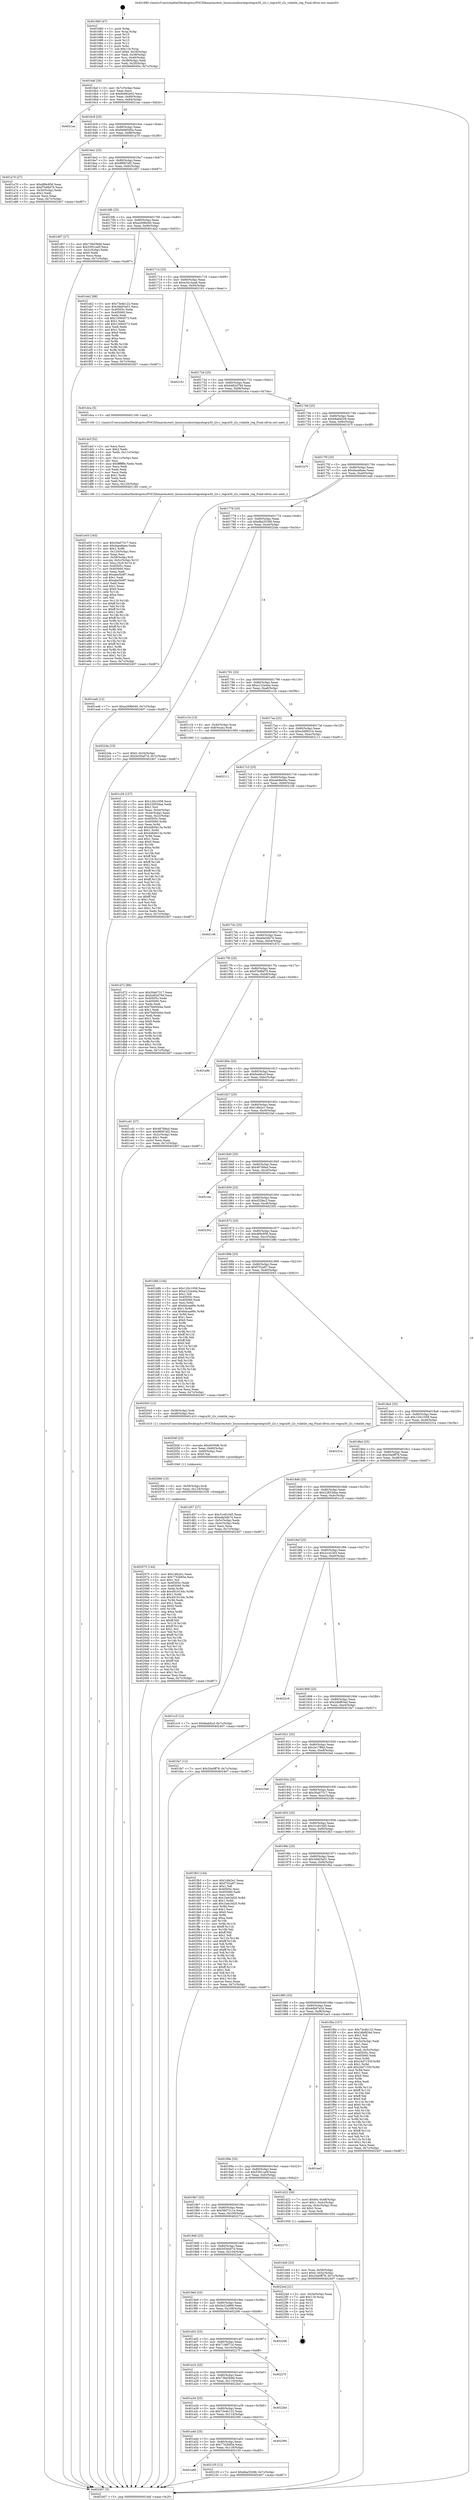 digraph "0x401680" {
  label = "0x401680 (/mnt/c/Users/mathe/Desktop/tcc/POCII/binaries/extr_linuxsoundsoctegrategra30_i2s.c_tegra30_i2s_volatile_reg_Final-ollvm.out::main(0))"
  labelloc = "t"
  node[shape=record]

  Entry [label="",width=0.3,height=0.3,shape=circle,fillcolor=black,style=filled]
  "0x4016af" [label="{
     0x4016af [26]\l
     | [instrs]\l
     &nbsp;&nbsp;0x4016af \<+3\>: mov -0x7c(%rbp),%eax\l
     &nbsp;&nbsp;0x4016b2 \<+2\>: mov %eax,%ecx\l
     &nbsp;&nbsp;0x4016b4 \<+6\>: sub $0x8e982e02,%ecx\l
     &nbsp;&nbsp;0x4016ba \<+3\>: mov %eax,-0x80(%rbp)\l
     &nbsp;&nbsp;0x4016bd \<+6\>: mov %ecx,-0x84(%rbp)\l
     &nbsp;&nbsp;0x4016c3 \<+6\>: je 00000000004021ae \<main+0xb2e\>\l
  }"]
  "0x4021ae" [label="{
     0x4021ae\l
  }", style=dashed]
  "0x4016c9" [label="{
     0x4016c9 [25]\l
     | [instrs]\l
     &nbsp;&nbsp;0x4016c9 \<+5\>: jmp 00000000004016ce \<main+0x4e\>\l
     &nbsp;&nbsp;0x4016ce \<+3\>: mov -0x80(%rbp),%eax\l
     &nbsp;&nbsp;0x4016d1 \<+5\>: sub $0x9eb60d5e,%eax\l
     &nbsp;&nbsp;0x4016d6 \<+6\>: mov %eax,-0x88(%rbp)\l
     &nbsp;&nbsp;0x4016dc \<+6\>: je 0000000000401a70 \<main+0x3f0\>\l
  }"]
  Exit [label="",width=0.3,height=0.3,shape=circle,fillcolor=black,style=filled,peripheries=2]
  "0x401a70" [label="{
     0x401a70 [27]\l
     | [instrs]\l
     &nbsp;&nbsp;0x401a70 \<+5\>: mov $0xd89c856,%eax\l
     &nbsp;&nbsp;0x401a75 \<+5\>: mov $0xf7b98d70,%ecx\l
     &nbsp;&nbsp;0x401a7a \<+3\>: mov -0x30(%rbp),%edx\l
     &nbsp;&nbsp;0x401a7d \<+3\>: cmp $0x2,%edx\l
     &nbsp;&nbsp;0x401a80 \<+3\>: cmovne %ecx,%eax\l
     &nbsp;&nbsp;0x401a83 \<+3\>: mov %eax,-0x7c(%rbp)\l
     &nbsp;&nbsp;0x401a86 \<+5\>: jmp 0000000000402407 \<main+0xd87\>\l
  }"]
  "0x4016e2" [label="{
     0x4016e2 [25]\l
     | [instrs]\l
     &nbsp;&nbsp;0x4016e2 \<+5\>: jmp 00000000004016e7 \<main+0x67\>\l
     &nbsp;&nbsp;0x4016e7 \<+3\>: mov -0x80(%rbp),%eax\l
     &nbsp;&nbsp;0x4016ea \<+5\>: sub $0x9f087ef2,%eax\l
     &nbsp;&nbsp;0x4016ef \<+6\>: mov %eax,-0x8c(%rbp)\l
     &nbsp;&nbsp;0x4016f5 \<+6\>: je 0000000000401d07 \<main+0x687\>\l
  }"]
  "0x402407" [label="{
     0x402407 [5]\l
     | [instrs]\l
     &nbsp;&nbsp;0x402407 \<+5\>: jmp 00000000004016af \<main+0x2f\>\l
  }"]
  "0x401680" [label="{
     0x401680 [47]\l
     | [instrs]\l
     &nbsp;&nbsp;0x401680 \<+1\>: push %rbp\l
     &nbsp;&nbsp;0x401681 \<+3\>: mov %rsp,%rbp\l
     &nbsp;&nbsp;0x401684 \<+2\>: push %r15\l
     &nbsp;&nbsp;0x401686 \<+2\>: push %r14\l
     &nbsp;&nbsp;0x401688 \<+2\>: push %r13\l
     &nbsp;&nbsp;0x40168a \<+2\>: push %r12\l
     &nbsp;&nbsp;0x40168c \<+1\>: push %rbx\l
     &nbsp;&nbsp;0x40168d \<+7\>: sub $0x118,%rsp\l
     &nbsp;&nbsp;0x401694 \<+7\>: movl $0x0,-0x34(%rbp)\l
     &nbsp;&nbsp;0x40169b \<+3\>: mov %edi,-0x38(%rbp)\l
     &nbsp;&nbsp;0x40169e \<+4\>: mov %rsi,-0x40(%rbp)\l
     &nbsp;&nbsp;0x4016a2 \<+3\>: mov -0x38(%rbp),%edi\l
     &nbsp;&nbsp;0x4016a5 \<+3\>: mov %edi,-0x30(%rbp)\l
     &nbsp;&nbsp;0x4016a8 \<+7\>: movl $0x9eb60d5e,-0x7c(%rbp)\l
  }"]
  "0x401a66" [label="{
     0x401a66\l
  }", style=dashed]
  "0x401d07" [label="{
     0x401d07 [27]\l
     | [instrs]\l
     &nbsp;&nbsp;0x401d07 \<+5\>: mov $0x736d3b9d,%eax\l
     &nbsp;&nbsp;0x401d0c \<+5\>: mov $0x5391ca0f,%ecx\l
     &nbsp;&nbsp;0x401d11 \<+3\>: mov -0x2c(%rbp),%edx\l
     &nbsp;&nbsp;0x401d14 \<+3\>: cmp $0x0,%edx\l
     &nbsp;&nbsp;0x401d17 \<+3\>: cmove %ecx,%eax\l
     &nbsp;&nbsp;0x401d1a \<+3\>: mov %eax,-0x7c(%rbp)\l
     &nbsp;&nbsp;0x401d1d \<+5\>: jmp 0000000000402407 \<main+0xd87\>\l
  }"]
  "0x4016fb" [label="{
     0x4016fb [25]\l
     | [instrs]\l
     &nbsp;&nbsp;0x4016fb \<+5\>: jmp 0000000000401700 \<main+0x80\>\l
     &nbsp;&nbsp;0x401700 \<+3\>: mov -0x80(%rbp),%eax\l
     &nbsp;&nbsp;0x401703 \<+5\>: sub $0xa269b040,%eax\l
     &nbsp;&nbsp;0x401708 \<+6\>: mov %eax,-0x90(%rbp)\l
     &nbsp;&nbsp;0x40170e \<+6\>: je 0000000000401eb2 \<main+0x832\>\l
  }"]
  "0x402105" [label="{
     0x402105 [12]\l
     | [instrs]\l
     &nbsp;&nbsp;0x402105 \<+7\>: movl $0xdba35288,-0x7c(%rbp)\l
     &nbsp;&nbsp;0x40210c \<+5\>: jmp 0000000000402407 \<main+0xd87\>\l
  }"]
  "0x401eb2" [label="{
     0x401eb2 [88]\l
     | [instrs]\l
     &nbsp;&nbsp;0x401eb2 \<+5\>: mov $0x73e4b122,%eax\l
     &nbsp;&nbsp;0x401eb7 \<+5\>: mov $0x3dd03a51,%ecx\l
     &nbsp;&nbsp;0x401ebc \<+7\>: mov 0x40505c,%edx\l
     &nbsp;&nbsp;0x401ec3 \<+7\>: mov 0x405060,%esi\l
     &nbsp;&nbsp;0x401eca \<+2\>: mov %edx,%edi\l
     &nbsp;&nbsp;0x401ecc \<+6\>: sub $0x13084573,%edi\l
     &nbsp;&nbsp;0x401ed2 \<+3\>: sub $0x1,%edi\l
     &nbsp;&nbsp;0x401ed5 \<+6\>: add $0x13084573,%edi\l
     &nbsp;&nbsp;0x401edb \<+3\>: imul %edi,%edx\l
     &nbsp;&nbsp;0x401ede \<+3\>: and $0x1,%edx\l
     &nbsp;&nbsp;0x401ee1 \<+3\>: cmp $0x0,%edx\l
     &nbsp;&nbsp;0x401ee4 \<+4\>: sete %r8b\l
     &nbsp;&nbsp;0x401ee8 \<+3\>: cmp $0xa,%esi\l
     &nbsp;&nbsp;0x401eeb \<+4\>: setl %r9b\l
     &nbsp;&nbsp;0x401eef \<+3\>: mov %r8b,%r10b\l
     &nbsp;&nbsp;0x401ef2 \<+3\>: and %r9b,%r10b\l
     &nbsp;&nbsp;0x401ef5 \<+3\>: xor %r9b,%r8b\l
     &nbsp;&nbsp;0x401ef8 \<+3\>: or %r8b,%r10b\l
     &nbsp;&nbsp;0x401efb \<+4\>: test $0x1,%r10b\l
     &nbsp;&nbsp;0x401eff \<+3\>: cmovne %ecx,%eax\l
     &nbsp;&nbsp;0x401f02 \<+3\>: mov %eax,-0x7c(%rbp)\l
     &nbsp;&nbsp;0x401f05 \<+5\>: jmp 0000000000402407 \<main+0xd87\>\l
  }"]
  "0x401714" [label="{
     0x401714 [25]\l
     | [instrs]\l
     &nbsp;&nbsp;0x401714 \<+5\>: jmp 0000000000401719 \<main+0x99\>\l
     &nbsp;&nbsp;0x401719 \<+3\>: mov -0x80(%rbp),%eax\l
     &nbsp;&nbsp;0x40171c \<+5\>: sub $0xa3414aa8,%eax\l
     &nbsp;&nbsp;0x401721 \<+6\>: mov %eax,-0x94(%rbp)\l
     &nbsp;&nbsp;0x401727 \<+6\>: je 0000000000402161 \<main+0xae1\>\l
  }"]
  "0x401a4d" [label="{
     0x401a4d [25]\l
     | [instrs]\l
     &nbsp;&nbsp;0x401a4d \<+5\>: jmp 0000000000401a52 \<main+0x3d2\>\l
     &nbsp;&nbsp;0x401a52 \<+3\>: mov -0x80(%rbp),%eax\l
     &nbsp;&nbsp;0x401a55 \<+5\>: sub $0x7743b85e,%eax\l
     &nbsp;&nbsp;0x401a5a \<+6\>: mov %eax,-0x118(%rbp)\l
     &nbsp;&nbsp;0x401a60 \<+6\>: je 0000000000402105 \<main+0xa85\>\l
  }"]
  "0x402161" [label="{
     0x402161\l
  }", style=dashed]
  "0x40172d" [label="{
     0x40172d [25]\l
     | [instrs]\l
     &nbsp;&nbsp;0x40172d \<+5\>: jmp 0000000000401732 \<main+0xb2\>\l
     &nbsp;&nbsp;0x401732 \<+3\>: mov -0x80(%rbp),%eax\l
     &nbsp;&nbsp;0x401735 \<+5\>: sub $0xb482d79d,%eax\l
     &nbsp;&nbsp;0x40173a \<+6\>: mov %eax,-0x98(%rbp)\l
     &nbsp;&nbsp;0x401740 \<+6\>: je 0000000000401dca \<main+0x74a\>\l
  }"]
  "0x402390" [label="{
     0x402390\l
  }", style=dashed]
  "0x401dca" [label="{
     0x401dca [5]\l
     | [instrs]\l
     &nbsp;&nbsp;0x401dca \<+5\>: call 0000000000401160 \<next_i\>\l
     | [calls]\l
     &nbsp;&nbsp;0x401160 \{1\} (/mnt/c/Users/mathe/Desktop/tcc/POCII/binaries/extr_linuxsoundsoctegrategra30_i2s.c_tegra30_i2s_volatile_reg_Final-ollvm.out::next_i)\l
  }"]
  "0x401746" [label="{
     0x401746 [25]\l
     | [instrs]\l
     &nbsp;&nbsp;0x401746 \<+5\>: jmp 000000000040174b \<main+0xcb\>\l
     &nbsp;&nbsp;0x40174b \<+3\>: mov -0x80(%rbp),%eax\l
     &nbsp;&nbsp;0x40174e \<+5\>: sub $0xb8a0a528,%eax\l
     &nbsp;&nbsp;0x401753 \<+6\>: mov %eax,-0x9c(%rbp)\l
     &nbsp;&nbsp;0x401759 \<+6\>: je 0000000000401b7f \<main+0x4ff\>\l
  }"]
  "0x401a34" [label="{
     0x401a34 [25]\l
     | [instrs]\l
     &nbsp;&nbsp;0x401a34 \<+5\>: jmp 0000000000401a39 \<main+0x3b9\>\l
     &nbsp;&nbsp;0x401a39 \<+3\>: mov -0x80(%rbp),%eax\l
     &nbsp;&nbsp;0x401a3c \<+5\>: sub $0x73e4b122,%eax\l
     &nbsp;&nbsp;0x401a41 \<+6\>: mov %eax,-0x114(%rbp)\l
     &nbsp;&nbsp;0x401a47 \<+6\>: je 0000000000402390 \<main+0xd10\>\l
  }"]
  "0x401b7f" [label="{
     0x401b7f\l
  }", style=dashed]
  "0x40175f" [label="{
     0x40175f [25]\l
     | [instrs]\l
     &nbsp;&nbsp;0x40175f \<+5\>: jmp 0000000000401764 \<main+0xe4\>\l
     &nbsp;&nbsp;0x401764 \<+3\>: mov -0x80(%rbp),%eax\l
     &nbsp;&nbsp;0x401767 \<+5\>: sub $0xdaea8aee,%eax\l
     &nbsp;&nbsp;0x40176c \<+6\>: mov %eax,-0xa0(%rbp)\l
     &nbsp;&nbsp;0x401772 \<+6\>: je 0000000000401ea6 \<main+0x826\>\l
  }"]
  "0x4022bd" [label="{
     0x4022bd\l
  }", style=dashed]
  "0x401ea6" [label="{
     0x401ea6 [12]\l
     | [instrs]\l
     &nbsp;&nbsp;0x401ea6 \<+7\>: movl $0xa269b040,-0x7c(%rbp)\l
     &nbsp;&nbsp;0x401ead \<+5\>: jmp 0000000000402407 \<main+0xd87\>\l
  }"]
  "0x401778" [label="{
     0x401778 [25]\l
     | [instrs]\l
     &nbsp;&nbsp;0x401778 \<+5\>: jmp 000000000040177d \<main+0xfd\>\l
     &nbsp;&nbsp;0x40177d \<+3\>: mov -0x80(%rbp),%eax\l
     &nbsp;&nbsp;0x401780 \<+5\>: sub $0xdba35288,%eax\l
     &nbsp;&nbsp;0x401785 \<+6\>: mov %eax,-0xa4(%rbp)\l
     &nbsp;&nbsp;0x40178b \<+6\>: je 00000000004022da \<main+0xc5a\>\l
  }"]
  "0x401a1b" [label="{
     0x401a1b [25]\l
     | [instrs]\l
     &nbsp;&nbsp;0x401a1b \<+5\>: jmp 0000000000401a20 \<main+0x3a0\>\l
     &nbsp;&nbsp;0x401a20 \<+3\>: mov -0x80(%rbp),%eax\l
     &nbsp;&nbsp;0x401a23 \<+5\>: sub $0x736d3b9d,%eax\l
     &nbsp;&nbsp;0x401a28 \<+6\>: mov %eax,-0x110(%rbp)\l
     &nbsp;&nbsp;0x401a2e \<+6\>: je 00000000004022bd \<main+0xc3d\>\l
  }"]
  "0x4022da" [label="{
     0x4022da [19]\l
     | [instrs]\l
     &nbsp;&nbsp;0x4022da \<+7\>: movl $0x0,-0x34(%rbp)\l
     &nbsp;&nbsp;0x4022e1 \<+7\>: movl $0x5d30a07d,-0x7c(%rbp)\l
     &nbsp;&nbsp;0x4022e8 \<+5\>: jmp 0000000000402407 \<main+0xd87\>\l
  }"]
  "0x401791" [label="{
     0x401791 [25]\l
     | [instrs]\l
     &nbsp;&nbsp;0x401791 \<+5\>: jmp 0000000000401796 \<main+0x116\>\l
     &nbsp;&nbsp;0x401796 \<+3\>: mov -0x80(%rbp),%eax\l
     &nbsp;&nbsp;0x401799 \<+5\>: sub $0xe122e44a,%eax\l
     &nbsp;&nbsp;0x40179e \<+6\>: mov %eax,-0xa8(%rbp)\l
     &nbsp;&nbsp;0x4017a4 \<+6\>: je 0000000000401c1b \<main+0x59b\>\l
  }"]
  "0x40227f" [label="{
     0x40227f\l
  }", style=dashed]
  "0x401c1b" [label="{
     0x401c1b [13]\l
     | [instrs]\l
     &nbsp;&nbsp;0x401c1b \<+4\>: mov -0x40(%rbp),%rax\l
     &nbsp;&nbsp;0x401c1f \<+4\>: mov 0x8(%rax),%rdi\l
     &nbsp;&nbsp;0x401c23 \<+5\>: call 0000000000401060 \<atoi@plt\>\l
     | [calls]\l
     &nbsp;&nbsp;0x401060 \{1\} (unknown)\l
  }"]
  "0x4017aa" [label="{
     0x4017aa [25]\l
     | [instrs]\l
     &nbsp;&nbsp;0x4017aa \<+5\>: jmp 00000000004017af \<main+0x12f\>\l
     &nbsp;&nbsp;0x4017af \<+3\>: mov -0x80(%rbp),%eax\l
     &nbsp;&nbsp;0x4017b2 \<+5\>: sub $0xe3d9621b,%eax\l
     &nbsp;&nbsp;0x4017b7 \<+6\>: mov %eax,-0xac(%rbp)\l
     &nbsp;&nbsp;0x4017bd \<+6\>: je 0000000000402111 \<main+0xa91\>\l
  }"]
  "0x401a02" [label="{
     0x401a02 [25]\l
     | [instrs]\l
     &nbsp;&nbsp;0x401a02 \<+5\>: jmp 0000000000401a07 \<main+0x387\>\l
     &nbsp;&nbsp;0x401a07 \<+3\>: mov -0x80(%rbp),%eax\l
     &nbsp;&nbsp;0x401a0a \<+5\>: sub $0x7146f71d,%eax\l
     &nbsp;&nbsp;0x401a0f \<+6\>: mov %eax,-0x10c(%rbp)\l
     &nbsp;&nbsp;0x401a15 \<+6\>: je 000000000040227f \<main+0xbff\>\l
  }"]
  "0x402111" [label="{
     0x402111\l
  }", style=dashed]
  "0x4017c3" [label="{
     0x4017c3 [25]\l
     | [instrs]\l
     &nbsp;&nbsp;0x4017c3 \<+5\>: jmp 00000000004017c8 \<main+0x148\>\l
     &nbsp;&nbsp;0x4017c8 \<+3\>: mov -0x80(%rbp),%eax\l
     &nbsp;&nbsp;0x4017cb \<+5\>: sub $0xeab8a94e,%eax\l
     &nbsp;&nbsp;0x4017d0 \<+6\>: mov %eax,-0xb0(%rbp)\l
     &nbsp;&nbsp;0x4017d6 \<+6\>: je 0000000000402146 \<main+0xac6\>\l
  }"]
  "0x402206" [label="{
     0x402206\l
  }", style=dashed]
  "0x402146" [label="{
     0x402146\l
  }", style=dashed]
  "0x4017dc" [label="{
     0x4017dc [25]\l
     | [instrs]\l
     &nbsp;&nbsp;0x4017dc \<+5\>: jmp 00000000004017e1 \<main+0x161\>\l
     &nbsp;&nbsp;0x4017e1 \<+3\>: mov -0x80(%rbp),%eax\l
     &nbsp;&nbsp;0x4017e4 \<+5\>: sub $0xeda5db74,%eax\l
     &nbsp;&nbsp;0x4017e9 \<+6\>: mov %eax,-0xb4(%rbp)\l
     &nbsp;&nbsp;0x4017ef \<+6\>: je 0000000000401d72 \<main+0x6f2\>\l
  }"]
  "0x4019e9" [label="{
     0x4019e9 [25]\l
     | [instrs]\l
     &nbsp;&nbsp;0x4019e9 \<+5\>: jmp 00000000004019ee \<main+0x36e\>\l
     &nbsp;&nbsp;0x4019ee \<+3\>: mov -0x80(%rbp),%eax\l
     &nbsp;&nbsp;0x4019f1 \<+5\>: sub $0x5e224869,%eax\l
     &nbsp;&nbsp;0x4019f6 \<+6\>: mov %eax,-0x108(%rbp)\l
     &nbsp;&nbsp;0x4019fc \<+6\>: je 0000000000402206 \<main+0xb86\>\l
  }"]
  "0x401d72" [label="{
     0x401d72 [88]\l
     | [instrs]\l
     &nbsp;&nbsp;0x401d72 \<+5\>: mov $0x30a07317,%eax\l
     &nbsp;&nbsp;0x401d77 \<+5\>: mov $0xb482d79d,%ecx\l
     &nbsp;&nbsp;0x401d7c \<+7\>: mov 0x40505c,%edx\l
     &nbsp;&nbsp;0x401d83 \<+7\>: mov 0x405060,%esi\l
     &nbsp;&nbsp;0x401d8a \<+2\>: mov %edx,%edi\l
     &nbsp;&nbsp;0x401d8c \<+6\>: add $0x7bb00d4a,%edi\l
     &nbsp;&nbsp;0x401d92 \<+3\>: sub $0x1,%edi\l
     &nbsp;&nbsp;0x401d95 \<+6\>: sub $0x7bb00d4a,%edi\l
     &nbsp;&nbsp;0x401d9b \<+3\>: imul %edi,%edx\l
     &nbsp;&nbsp;0x401d9e \<+3\>: and $0x1,%edx\l
     &nbsp;&nbsp;0x401da1 \<+3\>: cmp $0x0,%edx\l
     &nbsp;&nbsp;0x401da4 \<+4\>: sete %r8b\l
     &nbsp;&nbsp;0x401da8 \<+3\>: cmp $0xa,%esi\l
     &nbsp;&nbsp;0x401dab \<+4\>: setl %r9b\l
     &nbsp;&nbsp;0x401daf \<+3\>: mov %r8b,%r10b\l
     &nbsp;&nbsp;0x401db2 \<+3\>: and %r9b,%r10b\l
     &nbsp;&nbsp;0x401db5 \<+3\>: xor %r9b,%r8b\l
     &nbsp;&nbsp;0x401db8 \<+3\>: or %r8b,%r10b\l
     &nbsp;&nbsp;0x401dbb \<+4\>: test $0x1,%r10b\l
     &nbsp;&nbsp;0x401dbf \<+3\>: cmovne %ecx,%eax\l
     &nbsp;&nbsp;0x401dc2 \<+3\>: mov %eax,-0x7c(%rbp)\l
     &nbsp;&nbsp;0x401dc5 \<+5\>: jmp 0000000000402407 \<main+0xd87\>\l
  }"]
  "0x4017f5" [label="{
     0x4017f5 [25]\l
     | [instrs]\l
     &nbsp;&nbsp;0x4017f5 \<+5\>: jmp 00000000004017fa \<main+0x17a\>\l
     &nbsp;&nbsp;0x4017fa \<+3\>: mov -0x80(%rbp),%eax\l
     &nbsp;&nbsp;0x4017fd \<+5\>: sub $0xf7b98d70,%eax\l
     &nbsp;&nbsp;0x401802 \<+6\>: mov %eax,-0xb8(%rbp)\l
     &nbsp;&nbsp;0x401808 \<+6\>: je 0000000000401a8b \<main+0x40b\>\l
  }"]
  "0x4022ed" [label="{
     0x4022ed [21]\l
     | [instrs]\l
     &nbsp;&nbsp;0x4022ed \<+3\>: mov -0x34(%rbp),%eax\l
     &nbsp;&nbsp;0x4022f0 \<+7\>: add $0x118,%rsp\l
     &nbsp;&nbsp;0x4022f7 \<+1\>: pop %rbx\l
     &nbsp;&nbsp;0x4022f8 \<+2\>: pop %r12\l
     &nbsp;&nbsp;0x4022fa \<+2\>: pop %r13\l
     &nbsp;&nbsp;0x4022fc \<+2\>: pop %r14\l
     &nbsp;&nbsp;0x4022fe \<+2\>: pop %r15\l
     &nbsp;&nbsp;0x402300 \<+1\>: pop %rbp\l
     &nbsp;&nbsp;0x402301 \<+1\>: ret\l
  }"]
  "0x401a8b" [label="{
     0x401a8b\l
  }", style=dashed]
  "0x40180e" [label="{
     0x40180e [25]\l
     | [instrs]\l
     &nbsp;&nbsp;0x40180e \<+5\>: jmp 0000000000401813 \<main+0x193\>\l
     &nbsp;&nbsp;0x401813 \<+3\>: mov -0x80(%rbp),%eax\l
     &nbsp;&nbsp;0x401816 \<+5\>: sub $0xfeabfccf,%eax\l
     &nbsp;&nbsp;0x40181b \<+6\>: mov %eax,-0xbc(%rbp)\l
     &nbsp;&nbsp;0x401821 \<+6\>: je 0000000000401cd1 \<main+0x651\>\l
  }"]
  "0x4019d0" [label="{
     0x4019d0 [25]\l
     | [instrs]\l
     &nbsp;&nbsp;0x4019d0 \<+5\>: jmp 00000000004019d5 \<main+0x355\>\l
     &nbsp;&nbsp;0x4019d5 \<+3\>: mov -0x80(%rbp),%eax\l
     &nbsp;&nbsp;0x4019d8 \<+5\>: sub $0x5d30a07d,%eax\l
     &nbsp;&nbsp;0x4019dd \<+6\>: mov %eax,-0x104(%rbp)\l
     &nbsp;&nbsp;0x4019e3 \<+6\>: je 00000000004022ed \<main+0xc6d\>\l
  }"]
  "0x401cd1" [label="{
     0x401cd1 [27]\l
     | [instrs]\l
     &nbsp;&nbsp;0x401cd1 \<+5\>: mov $0x46768a4,%eax\l
     &nbsp;&nbsp;0x401cd6 \<+5\>: mov $0x9f087ef2,%ecx\l
     &nbsp;&nbsp;0x401cdb \<+3\>: mov -0x2c(%rbp),%edx\l
     &nbsp;&nbsp;0x401cde \<+3\>: cmp $0x1,%edx\l
     &nbsp;&nbsp;0x401ce1 \<+3\>: cmovl %ecx,%eax\l
     &nbsp;&nbsp;0x401ce4 \<+3\>: mov %eax,-0x7c(%rbp)\l
     &nbsp;&nbsp;0x401ce7 \<+5\>: jmp 0000000000402407 \<main+0xd87\>\l
  }"]
  "0x401827" [label="{
     0x401827 [25]\l
     | [instrs]\l
     &nbsp;&nbsp;0x401827 \<+5\>: jmp 000000000040182c \<main+0x1ac\>\l
     &nbsp;&nbsp;0x40182c \<+3\>: mov -0x80(%rbp),%eax\l
     &nbsp;&nbsp;0x40182f \<+5\>: sub $0x14fe2e1,%eax\l
     &nbsp;&nbsp;0x401834 \<+6\>: mov %eax,-0xc0(%rbp)\l
     &nbsp;&nbsp;0x40183a \<+6\>: je 00000000004023af \<main+0xd2f\>\l
  }"]
  "0x402273" [label="{
     0x402273\l
  }", style=dashed]
  "0x4023af" [label="{
     0x4023af\l
  }", style=dashed]
  "0x401840" [label="{
     0x401840 [25]\l
     | [instrs]\l
     &nbsp;&nbsp;0x401840 \<+5\>: jmp 0000000000401845 \<main+0x1c5\>\l
     &nbsp;&nbsp;0x401845 \<+3\>: mov -0x80(%rbp),%eax\l
     &nbsp;&nbsp;0x401848 \<+5\>: sub $0x46768a4,%eax\l
     &nbsp;&nbsp;0x40184d \<+6\>: mov %eax,-0xc4(%rbp)\l
     &nbsp;&nbsp;0x401853 \<+6\>: je 0000000000401cec \<main+0x66c\>\l
  }"]
  "0x402075" [label="{
     0x402075 [144]\l
     | [instrs]\l
     &nbsp;&nbsp;0x402075 \<+5\>: mov $0x14fe2e1,%eax\l
     &nbsp;&nbsp;0x40207a \<+5\>: mov $0x7743b85e,%esi\l
     &nbsp;&nbsp;0x40207f \<+2\>: mov $0x1,%cl\l
     &nbsp;&nbsp;0x402081 \<+7\>: mov 0x40505c,%edx\l
     &nbsp;&nbsp;0x402088 \<+8\>: mov 0x405060,%r8d\l
     &nbsp;&nbsp;0x402090 \<+3\>: mov %edx,%r9d\l
     &nbsp;&nbsp;0x402093 \<+7\>: add $0x491915dc,%r9d\l
     &nbsp;&nbsp;0x40209a \<+4\>: sub $0x1,%r9d\l
     &nbsp;&nbsp;0x40209e \<+7\>: sub $0x491915dc,%r9d\l
     &nbsp;&nbsp;0x4020a5 \<+4\>: imul %r9d,%edx\l
     &nbsp;&nbsp;0x4020a9 \<+3\>: and $0x1,%edx\l
     &nbsp;&nbsp;0x4020ac \<+3\>: cmp $0x0,%edx\l
     &nbsp;&nbsp;0x4020af \<+4\>: sete %r10b\l
     &nbsp;&nbsp;0x4020b3 \<+4\>: cmp $0xa,%r8d\l
     &nbsp;&nbsp;0x4020b7 \<+4\>: setl %r11b\l
     &nbsp;&nbsp;0x4020bb \<+3\>: mov %r10b,%bl\l
     &nbsp;&nbsp;0x4020be \<+3\>: xor $0xff,%bl\l
     &nbsp;&nbsp;0x4020c1 \<+3\>: mov %r11b,%r14b\l
     &nbsp;&nbsp;0x4020c4 \<+4\>: xor $0xff,%r14b\l
     &nbsp;&nbsp;0x4020c8 \<+3\>: xor $0x1,%cl\l
     &nbsp;&nbsp;0x4020cb \<+3\>: mov %bl,%r15b\l
     &nbsp;&nbsp;0x4020ce \<+4\>: and $0xff,%r15b\l
     &nbsp;&nbsp;0x4020d2 \<+3\>: and %cl,%r10b\l
     &nbsp;&nbsp;0x4020d5 \<+3\>: mov %r14b,%r12b\l
     &nbsp;&nbsp;0x4020d8 \<+4\>: and $0xff,%r12b\l
     &nbsp;&nbsp;0x4020dc \<+3\>: and %cl,%r11b\l
     &nbsp;&nbsp;0x4020df \<+3\>: or %r10b,%r15b\l
     &nbsp;&nbsp;0x4020e2 \<+3\>: or %r11b,%r12b\l
     &nbsp;&nbsp;0x4020e5 \<+3\>: xor %r12b,%r15b\l
     &nbsp;&nbsp;0x4020e8 \<+3\>: or %r14b,%bl\l
     &nbsp;&nbsp;0x4020eb \<+3\>: xor $0xff,%bl\l
     &nbsp;&nbsp;0x4020ee \<+3\>: or $0x1,%cl\l
     &nbsp;&nbsp;0x4020f1 \<+2\>: and %cl,%bl\l
     &nbsp;&nbsp;0x4020f3 \<+3\>: or %bl,%r15b\l
     &nbsp;&nbsp;0x4020f6 \<+4\>: test $0x1,%r15b\l
     &nbsp;&nbsp;0x4020fa \<+3\>: cmovne %esi,%eax\l
     &nbsp;&nbsp;0x4020fd \<+3\>: mov %eax,-0x7c(%rbp)\l
     &nbsp;&nbsp;0x402100 \<+5\>: jmp 0000000000402407 \<main+0xd87\>\l
  }"]
  "0x401cec" [label="{
     0x401cec\l
  }", style=dashed]
  "0x401859" [label="{
     0x401859 [25]\l
     | [instrs]\l
     &nbsp;&nbsp;0x401859 \<+5\>: jmp 000000000040185e \<main+0x1de\>\l
     &nbsp;&nbsp;0x40185e \<+3\>: mov -0x80(%rbp),%eax\l
     &nbsp;&nbsp;0x401861 \<+5\>: sub $0xd32fec2,%eax\l
     &nbsp;&nbsp;0x401866 \<+6\>: mov %eax,-0xc8(%rbp)\l
     &nbsp;&nbsp;0x40186c \<+6\>: je 0000000000402302 \<main+0xc82\>\l
  }"]
  "0x402066" [label="{
     0x402066 [15]\l
     | [instrs]\l
     &nbsp;&nbsp;0x402066 \<+4\>: mov -0x58(%rbp),%rdi\l
     &nbsp;&nbsp;0x40206a \<+6\>: mov %eax,-0x124(%rbp)\l
     &nbsp;&nbsp;0x402070 \<+5\>: call 0000000000401030 \<free@plt\>\l
     | [calls]\l
     &nbsp;&nbsp;0x401030 \{1\} (unknown)\l
  }"]
  "0x402302" [label="{
     0x402302\l
  }", style=dashed]
  "0x401872" [label="{
     0x401872 [25]\l
     | [instrs]\l
     &nbsp;&nbsp;0x401872 \<+5\>: jmp 0000000000401877 \<main+0x1f7\>\l
     &nbsp;&nbsp;0x401877 \<+3\>: mov -0x80(%rbp),%eax\l
     &nbsp;&nbsp;0x40187a \<+5\>: sub $0xd89c856,%eax\l
     &nbsp;&nbsp;0x40187f \<+6\>: mov %eax,-0xcc(%rbp)\l
     &nbsp;&nbsp;0x401885 \<+6\>: je 0000000000401b8b \<main+0x50b\>\l
  }"]
  "0x40204f" [label="{
     0x40204f [23]\l
     | [instrs]\l
     &nbsp;&nbsp;0x40204f \<+10\>: movabs $0x4030d6,%rdi\l
     &nbsp;&nbsp;0x402059 \<+3\>: mov %eax,-0x60(%rbp)\l
     &nbsp;&nbsp;0x40205c \<+3\>: mov -0x60(%rbp),%esi\l
     &nbsp;&nbsp;0x40205f \<+2\>: mov $0x0,%al\l
     &nbsp;&nbsp;0x402061 \<+5\>: call 0000000000401040 \<printf@plt\>\l
     | [calls]\l
     &nbsp;&nbsp;0x401040 \{1\} (unknown)\l
  }"]
  "0x401b8b" [label="{
     0x401b8b [144]\l
     | [instrs]\l
     &nbsp;&nbsp;0x401b8b \<+5\>: mov $0x120c1058,%eax\l
     &nbsp;&nbsp;0x401b90 \<+5\>: mov $0xe122e44a,%ecx\l
     &nbsp;&nbsp;0x401b95 \<+2\>: mov $0x1,%dl\l
     &nbsp;&nbsp;0x401b97 \<+7\>: mov 0x40505c,%esi\l
     &nbsp;&nbsp;0x401b9e \<+7\>: mov 0x405060,%edi\l
     &nbsp;&nbsp;0x401ba5 \<+3\>: mov %esi,%r8d\l
     &nbsp;&nbsp;0x401ba8 \<+7\>: add $0x6dcaa89c,%r8d\l
     &nbsp;&nbsp;0x401baf \<+4\>: sub $0x1,%r8d\l
     &nbsp;&nbsp;0x401bb3 \<+7\>: sub $0x6dcaa89c,%r8d\l
     &nbsp;&nbsp;0x401bba \<+4\>: imul %r8d,%esi\l
     &nbsp;&nbsp;0x401bbe \<+3\>: and $0x1,%esi\l
     &nbsp;&nbsp;0x401bc1 \<+3\>: cmp $0x0,%esi\l
     &nbsp;&nbsp;0x401bc4 \<+4\>: sete %r9b\l
     &nbsp;&nbsp;0x401bc8 \<+3\>: cmp $0xa,%edi\l
     &nbsp;&nbsp;0x401bcb \<+4\>: setl %r10b\l
     &nbsp;&nbsp;0x401bcf \<+3\>: mov %r9b,%r11b\l
     &nbsp;&nbsp;0x401bd2 \<+4\>: xor $0xff,%r11b\l
     &nbsp;&nbsp;0x401bd6 \<+3\>: mov %r10b,%bl\l
     &nbsp;&nbsp;0x401bd9 \<+3\>: xor $0xff,%bl\l
     &nbsp;&nbsp;0x401bdc \<+3\>: xor $0x0,%dl\l
     &nbsp;&nbsp;0x401bdf \<+3\>: mov %r11b,%r14b\l
     &nbsp;&nbsp;0x401be2 \<+4\>: and $0x0,%r14b\l
     &nbsp;&nbsp;0x401be6 \<+3\>: and %dl,%r9b\l
     &nbsp;&nbsp;0x401be9 \<+3\>: mov %bl,%r15b\l
     &nbsp;&nbsp;0x401bec \<+4\>: and $0x0,%r15b\l
     &nbsp;&nbsp;0x401bf0 \<+3\>: and %dl,%r10b\l
     &nbsp;&nbsp;0x401bf3 \<+3\>: or %r9b,%r14b\l
     &nbsp;&nbsp;0x401bf6 \<+3\>: or %r10b,%r15b\l
     &nbsp;&nbsp;0x401bf9 \<+3\>: xor %r15b,%r14b\l
     &nbsp;&nbsp;0x401bfc \<+3\>: or %bl,%r11b\l
     &nbsp;&nbsp;0x401bff \<+4\>: xor $0xff,%r11b\l
     &nbsp;&nbsp;0x401c03 \<+3\>: or $0x0,%dl\l
     &nbsp;&nbsp;0x401c06 \<+3\>: and %dl,%r11b\l
     &nbsp;&nbsp;0x401c09 \<+3\>: or %r11b,%r14b\l
     &nbsp;&nbsp;0x401c0c \<+4\>: test $0x1,%r14b\l
     &nbsp;&nbsp;0x401c10 \<+3\>: cmovne %ecx,%eax\l
     &nbsp;&nbsp;0x401c13 \<+3\>: mov %eax,-0x7c(%rbp)\l
     &nbsp;&nbsp;0x401c16 \<+5\>: jmp 0000000000402407 \<main+0xd87\>\l
  }"]
  "0x40188b" [label="{
     0x40188b [25]\l
     | [instrs]\l
     &nbsp;&nbsp;0x40188b \<+5\>: jmp 0000000000401890 \<main+0x210\>\l
     &nbsp;&nbsp;0x401890 \<+3\>: mov -0x80(%rbp),%eax\l
     &nbsp;&nbsp;0x401893 \<+5\>: sub $0xf702a87,%eax\l
     &nbsp;&nbsp;0x401898 \<+6\>: mov %eax,-0xd0(%rbp)\l
     &nbsp;&nbsp;0x40189e \<+6\>: je 0000000000402043 \<main+0x9c3\>\l
  }"]
  "0x401c28" [label="{
     0x401c28 [157]\l
     | [instrs]\l
     &nbsp;&nbsp;0x401c28 \<+5\>: mov $0x120c1058,%ecx\l
     &nbsp;&nbsp;0x401c2d \<+5\>: mov $0x22853daa,%edx\l
     &nbsp;&nbsp;0x401c32 \<+3\>: mov $0x1,%sil\l
     &nbsp;&nbsp;0x401c35 \<+3\>: mov %eax,-0x44(%rbp)\l
     &nbsp;&nbsp;0x401c38 \<+3\>: mov -0x44(%rbp),%eax\l
     &nbsp;&nbsp;0x401c3b \<+3\>: mov %eax,-0x2c(%rbp)\l
     &nbsp;&nbsp;0x401c3e \<+7\>: mov 0x40505c,%eax\l
     &nbsp;&nbsp;0x401c45 \<+8\>: mov 0x405060,%r8d\l
     &nbsp;&nbsp;0x401c4d \<+3\>: mov %eax,%r9d\l
     &nbsp;&nbsp;0x401c50 \<+7\>: add $0x4db9413a,%r9d\l
     &nbsp;&nbsp;0x401c57 \<+4\>: sub $0x1,%r9d\l
     &nbsp;&nbsp;0x401c5b \<+7\>: sub $0x4db9413a,%r9d\l
     &nbsp;&nbsp;0x401c62 \<+4\>: imul %r9d,%eax\l
     &nbsp;&nbsp;0x401c66 \<+3\>: and $0x1,%eax\l
     &nbsp;&nbsp;0x401c69 \<+3\>: cmp $0x0,%eax\l
     &nbsp;&nbsp;0x401c6c \<+4\>: sete %r10b\l
     &nbsp;&nbsp;0x401c70 \<+4\>: cmp $0xa,%r8d\l
     &nbsp;&nbsp;0x401c74 \<+4\>: setl %r11b\l
     &nbsp;&nbsp;0x401c78 \<+3\>: mov %r10b,%bl\l
     &nbsp;&nbsp;0x401c7b \<+3\>: xor $0xff,%bl\l
     &nbsp;&nbsp;0x401c7e \<+3\>: mov %r11b,%r14b\l
     &nbsp;&nbsp;0x401c81 \<+4\>: xor $0xff,%r14b\l
     &nbsp;&nbsp;0x401c85 \<+4\>: xor $0x1,%sil\l
     &nbsp;&nbsp;0x401c89 \<+3\>: mov %bl,%r15b\l
     &nbsp;&nbsp;0x401c8c \<+4\>: and $0xff,%r15b\l
     &nbsp;&nbsp;0x401c90 \<+3\>: and %sil,%r10b\l
     &nbsp;&nbsp;0x401c93 \<+3\>: mov %r14b,%r12b\l
     &nbsp;&nbsp;0x401c96 \<+4\>: and $0xff,%r12b\l
     &nbsp;&nbsp;0x401c9a \<+3\>: and %sil,%r11b\l
     &nbsp;&nbsp;0x401c9d \<+3\>: or %r10b,%r15b\l
     &nbsp;&nbsp;0x401ca0 \<+3\>: or %r11b,%r12b\l
     &nbsp;&nbsp;0x401ca3 \<+3\>: xor %r12b,%r15b\l
     &nbsp;&nbsp;0x401ca6 \<+3\>: or %r14b,%bl\l
     &nbsp;&nbsp;0x401ca9 \<+3\>: xor $0xff,%bl\l
     &nbsp;&nbsp;0x401cac \<+4\>: or $0x1,%sil\l
     &nbsp;&nbsp;0x401cb0 \<+3\>: and %sil,%bl\l
     &nbsp;&nbsp;0x401cb3 \<+3\>: or %bl,%r15b\l
     &nbsp;&nbsp;0x401cb6 \<+4\>: test $0x1,%r15b\l
     &nbsp;&nbsp;0x401cba \<+3\>: cmovne %edx,%ecx\l
     &nbsp;&nbsp;0x401cbd \<+3\>: mov %ecx,-0x7c(%rbp)\l
     &nbsp;&nbsp;0x401cc0 \<+5\>: jmp 0000000000402407 \<main+0xd87\>\l
  }"]
  "0x401e03" [label="{
     0x401e03 [163]\l
     | [instrs]\l
     &nbsp;&nbsp;0x401e03 \<+5\>: mov $0x30a07317,%ecx\l
     &nbsp;&nbsp;0x401e08 \<+5\>: mov $0xdaea8aee,%edx\l
     &nbsp;&nbsp;0x401e0d \<+3\>: mov $0x1,%r8b\l
     &nbsp;&nbsp;0x401e10 \<+6\>: mov -0x120(%rbp),%esi\l
     &nbsp;&nbsp;0x401e16 \<+3\>: imul %eax,%esi\l
     &nbsp;&nbsp;0x401e19 \<+4\>: mov -0x58(%rbp),%r9\l
     &nbsp;&nbsp;0x401e1d \<+4\>: movslq -0x5c(%rbp),%r10\l
     &nbsp;&nbsp;0x401e21 \<+4\>: mov %esi,(%r9,%r10,4)\l
     &nbsp;&nbsp;0x401e25 \<+7\>: mov 0x40505c,%eax\l
     &nbsp;&nbsp;0x401e2c \<+7\>: mov 0x405060,%esi\l
     &nbsp;&nbsp;0x401e33 \<+2\>: mov %eax,%edi\l
     &nbsp;&nbsp;0x401e35 \<+6\>: add $0xabe5b9f7,%edi\l
     &nbsp;&nbsp;0x401e3b \<+3\>: sub $0x1,%edi\l
     &nbsp;&nbsp;0x401e3e \<+6\>: sub $0xabe5b9f7,%edi\l
     &nbsp;&nbsp;0x401e44 \<+3\>: imul %edi,%eax\l
     &nbsp;&nbsp;0x401e47 \<+3\>: and $0x1,%eax\l
     &nbsp;&nbsp;0x401e4a \<+3\>: cmp $0x0,%eax\l
     &nbsp;&nbsp;0x401e4d \<+4\>: sete %r11b\l
     &nbsp;&nbsp;0x401e51 \<+3\>: cmp $0xa,%esi\l
     &nbsp;&nbsp;0x401e54 \<+3\>: setl %bl\l
     &nbsp;&nbsp;0x401e57 \<+3\>: mov %r11b,%r14b\l
     &nbsp;&nbsp;0x401e5a \<+4\>: xor $0xff,%r14b\l
     &nbsp;&nbsp;0x401e5e \<+3\>: mov %bl,%r15b\l
     &nbsp;&nbsp;0x401e61 \<+4\>: xor $0xff,%r15b\l
     &nbsp;&nbsp;0x401e65 \<+4\>: xor $0x1,%r8b\l
     &nbsp;&nbsp;0x401e69 \<+3\>: mov %r14b,%r12b\l
     &nbsp;&nbsp;0x401e6c \<+4\>: and $0xff,%r12b\l
     &nbsp;&nbsp;0x401e70 \<+3\>: and %r8b,%r11b\l
     &nbsp;&nbsp;0x401e73 \<+3\>: mov %r15b,%r13b\l
     &nbsp;&nbsp;0x401e76 \<+4\>: and $0xff,%r13b\l
     &nbsp;&nbsp;0x401e7a \<+3\>: and %r8b,%bl\l
     &nbsp;&nbsp;0x401e7d \<+3\>: or %r11b,%r12b\l
     &nbsp;&nbsp;0x401e80 \<+3\>: or %bl,%r13b\l
     &nbsp;&nbsp;0x401e83 \<+3\>: xor %r13b,%r12b\l
     &nbsp;&nbsp;0x401e86 \<+3\>: or %r15b,%r14b\l
     &nbsp;&nbsp;0x401e89 \<+4\>: xor $0xff,%r14b\l
     &nbsp;&nbsp;0x401e8d \<+4\>: or $0x1,%r8b\l
     &nbsp;&nbsp;0x401e91 \<+3\>: and %r8b,%r14b\l
     &nbsp;&nbsp;0x401e94 \<+3\>: or %r14b,%r12b\l
     &nbsp;&nbsp;0x401e97 \<+4\>: test $0x1,%r12b\l
     &nbsp;&nbsp;0x401e9b \<+3\>: cmovne %edx,%ecx\l
     &nbsp;&nbsp;0x401e9e \<+3\>: mov %ecx,-0x7c(%rbp)\l
     &nbsp;&nbsp;0x401ea1 \<+5\>: jmp 0000000000402407 \<main+0xd87\>\l
  }"]
  "0x402043" [label="{
     0x402043 [12]\l
     | [instrs]\l
     &nbsp;&nbsp;0x402043 \<+4\>: mov -0x58(%rbp),%rdi\l
     &nbsp;&nbsp;0x402047 \<+3\>: mov -0x48(%rbp),%esi\l
     &nbsp;&nbsp;0x40204a \<+5\>: call 0000000000401410 \<tegra30_i2s_volatile_reg\>\l
     | [calls]\l
     &nbsp;&nbsp;0x401410 \{1\} (/mnt/c/Users/mathe/Desktop/tcc/POCII/binaries/extr_linuxsoundsoctegrategra30_i2s.c_tegra30_i2s_volatile_reg_Final-ollvm.out::tegra30_i2s_volatile_reg)\l
  }"]
  "0x4018a4" [label="{
     0x4018a4 [25]\l
     | [instrs]\l
     &nbsp;&nbsp;0x4018a4 \<+5\>: jmp 00000000004018a9 \<main+0x229\>\l
     &nbsp;&nbsp;0x4018a9 \<+3\>: mov -0x80(%rbp),%eax\l
     &nbsp;&nbsp;0x4018ac \<+5\>: sub $0x120c1058,%eax\l
     &nbsp;&nbsp;0x4018b1 \<+6\>: mov %eax,-0xd4(%rbp)\l
     &nbsp;&nbsp;0x4018b7 \<+6\>: je 000000000040231a \<main+0xc9a\>\l
  }"]
  "0x401dcf" [label="{
     0x401dcf [52]\l
     | [instrs]\l
     &nbsp;&nbsp;0x401dcf \<+2\>: xor %ecx,%ecx\l
     &nbsp;&nbsp;0x401dd1 \<+5\>: mov $0x2,%edx\l
     &nbsp;&nbsp;0x401dd6 \<+6\>: mov %edx,-0x11c(%rbp)\l
     &nbsp;&nbsp;0x401ddc \<+1\>: cltd\l
     &nbsp;&nbsp;0x401ddd \<+6\>: mov -0x11c(%rbp),%esi\l
     &nbsp;&nbsp;0x401de3 \<+2\>: idiv %esi\l
     &nbsp;&nbsp;0x401de5 \<+6\>: imul $0xfffffffe,%edx,%edx\l
     &nbsp;&nbsp;0x401deb \<+2\>: mov %ecx,%edi\l
     &nbsp;&nbsp;0x401ded \<+2\>: sub %edx,%edi\l
     &nbsp;&nbsp;0x401def \<+2\>: mov %ecx,%edx\l
     &nbsp;&nbsp;0x401df1 \<+3\>: sub $0x1,%edx\l
     &nbsp;&nbsp;0x401df4 \<+2\>: add %edx,%edi\l
     &nbsp;&nbsp;0x401df6 \<+2\>: sub %edi,%ecx\l
     &nbsp;&nbsp;0x401df8 \<+6\>: mov %ecx,-0x120(%rbp)\l
     &nbsp;&nbsp;0x401dfe \<+5\>: call 0000000000401160 \<next_i\>\l
     | [calls]\l
     &nbsp;&nbsp;0x401160 \{1\} (/mnt/c/Users/mathe/Desktop/tcc/POCII/binaries/extr_linuxsoundsoctegrategra30_i2s.c_tegra30_i2s_volatile_reg_Final-ollvm.out::next_i)\l
  }"]
  "0x40231a" [label="{
     0x40231a\l
  }", style=dashed]
  "0x4018bd" [label="{
     0x4018bd [25]\l
     | [instrs]\l
     &nbsp;&nbsp;0x4018bd \<+5\>: jmp 00000000004018c2 \<main+0x242\>\l
     &nbsp;&nbsp;0x4018c2 \<+3\>: mov -0x80(%rbp),%eax\l
     &nbsp;&nbsp;0x4018c5 \<+5\>: sub $0x20a0ff78,%eax\l
     &nbsp;&nbsp;0x4018ca \<+6\>: mov %eax,-0xd8(%rbp)\l
     &nbsp;&nbsp;0x4018d0 \<+6\>: je 0000000000401d57 \<main+0x6d7\>\l
  }"]
  "0x401d40" [label="{
     0x401d40 [23]\l
     | [instrs]\l
     &nbsp;&nbsp;0x401d40 \<+4\>: mov %rax,-0x58(%rbp)\l
     &nbsp;&nbsp;0x401d44 \<+7\>: movl $0x0,-0x5c(%rbp)\l
     &nbsp;&nbsp;0x401d4b \<+7\>: movl $0x20a0ff78,-0x7c(%rbp)\l
     &nbsp;&nbsp;0x401d52 \<+5\>: jmp 0000000000402407 \<main+0xd87\>\l
  }"]
  "0x401d57" [label="{
     0x401d57 [27]\l
     | [instrs]\l
     &nbsp;&nbsp;0x401d57 \<+5\>: mov $0x31e910d5,%eax\l
     &nbsp;&nbsp;0x401d5c \<+5\>: mov $0xeda5db74,%ecx\l
     &nbsp;&nbsp;0x401d61 \<+3\>: mov -0x5c(%rbp),%edx\l
     &nbsp;&nbsp;0x401d64 \<+3\>: cmp -0x4c(%rbp),%edx\l
     &nbsp;&nbsp;0x401d67 \<+3\>: cmovl %ecx,%eax\l
     &nbsp;&nbsp;0x401d6a \<+3\>: mov %eax,-0x7c(%rbp)\l
     &nbsp;&nbsp;0x401d6d \<+5\>: jmp 0000000000402407 \<main+0xd87\>\l
  }"]
  "0x4018d6" [label="{
     0x4018d6 [25]\l
     | [instrs]\l
     &nbsp;&nbsp;0x4018d6 \<+5\>: jmp 00000000004018db \<main+0x25b\>\l
     &nbsp;&nbsp;0x4018db \<+3\>: mov -0x80(%rbp),%eax\l
     &nbsp;&nbsp;0x4018de \<+5\>: sub $0x22853daa,%eax\l
     &nbsp;&nbsp;0x4018e3 \<+6\>: mov %eax,-0xdc(%rbp)\l
     &nbsp;&nbsp;0x4018e9 \<+6\>: je 0000000000401cc5 \<main+0x645\>\l
  }"]
  "0x4019b7" [label="{
     0x4019b7 [25]\l
     | [instrs]\l
     &nbsp;&nbsp;0x4019b7 \<+5\>: jmp 00000000004019bc \<main+0x33c\>\l
     &nbsp;&nbsp;0x4019bc \<+3\>: mov -0x80(%rbp),%eax\l
     &nbsp;&nbsp;0x4019bf \<+5\>: sub $0x58d7211e,%eax\l
     &nbsp;&nbsp;0x4019c4 \<+6\>: mov %eax,-0x100(%rbp)\l
     &nbsp;&nbsp;0x4019ca \<+6\>: je 0000000000402273 \<main+0xbf3\>\l
  }"]
  "0x401cc5" [label="{
     0x401cc5 [12]\l
     | [instrs]\l
     &nbsp;&nbsp;0x401cc5 \<+7\>: movl $0xfeabfccf,-0x7c(%rbp)\l
     &nbsp;&nbsp;0x401ccc \<+5\>: jmp 0000000000402407 \<main+0xd87\>\l
  }"]
  "0x4018ef" [label="{
     0x4018ef [25]\l
     | [instrs]\l
     &nbsp;&nbsp;0x4018ef \<+5\>: jmp 00000000004018f4 \<main+0x274\>\l
     &nbsp;&nbsp;0x4018f4 \<+3\>: mov -0x80(%rbp),%eax\l
     &nbsp;&nbsp;0x4018f7 \<+5\>: sub $0x2cc41bf3,%eax\l
     &nbsp;&nbsp;0x4018fc \<+6\>: mov %eax,-0xe0(%rbp)\l
     &nbsp;&nbsp;0x401902 \<+6\>: je 00000000004022c9 \<main+0xc49\>\l
  }"]
  "0x401d22" [label="{
     0x401d22 [30]\l
     | [instrs]\l
     &nbsp;&nbsp;0x401d22 \<+7\>: movl $0x64,-0x48(%rbp)\l
     &nbsp;&nbsp;0x401d29 \<+7\>: movl $0x1,-0x4c(%rbp)\l
     &nbsp;&nbsp;0x401d30 \<+4\>: movslq -0x4c(%rbp),%rax\l
     &nbsp;&nbsp;0x401d34 \<+4\>: shl $0x2,%rax\l
     &nbsp;&nbsp;0x401d38 \<+3\>: mov %rax,%rdi\l
     &nbsp;&nbsp;0x401d3b \<+5\>: call 0000000000401050 \<malloc@plt\>\l
     | [calls]\l
     &nbsp;&nbsp;0x401050 \{1\} (unknown)\l
  }"]
  "0x4022c9" [label="{
     0x4022c9\l
  }", style=dashed]
  "0x401908" [label="{
     0x401908 [25]\l
     | [instrs]\l
     &nbsp;&nbsp;0x401908 \<+5\>: jmp 000000000040190d \<main+0x28d\>\l
     &nbsp;&nbsp;0x40190d \<+3\>: mov -0x80(%rbp),%eax\l
     &nbsp;&nbsp;0x401910 \<+5\>: sub $0x2dbf834d,%eax\l
     &nbsp;&nbsp;0x401915 \<+6\>: mov %eax,-0xe4(%rbp)\l
     &nbsp;&nbsp;0x40191b \<+6\>: je 0000000000401fa7 \<main+0x927\>\l
  }"]
  "0x40199e" [label="{
     0x40199e [25]\l
     | [instrs]\l
     &nbsp;&nbsp;0x40199e \<+5\>: jmp 00000000004019a3 \<main+0x323\>\l
     &nbsp;&nbsp;0x4019a3 \<+3\>: mov -0x80(%rbp),%eax\l
     &nbsp;&nbsp;0x4019a6 \<+5\>: sub $0x5391ca0f,%eax\l
     &nbsp;&nbsp;0x4019ab \<+6\>: mov %eax,-0xfc(%rbp)\l
     &nbsp;&nbsp;0x4019b1 \<+6\>: je 0000000000401d22 \<main+0x6a2\>\l
  }"]
  "0x401fa7" [label="{
     0x401fa7 [12]\l
     | [instrs]\l
     &nbsp;&nbsp;0x401fa7 \<+7\>: movl $0x20a0ff78,-0x7c(%rbp)\l
     &nbsp;&nbsp;0x401fae \<+5\>: jmp 0000000000402407 \<main+0xd87\>\l
  }"]
  "0x401921" [label="{
     0x401921 [25]\l
     | [instrs]\l
     &nbsp;&nbsp;0x401921 \<+5\>: jmp 0000000000401926 \<main+0x2a6\>\l
     &nbsp;&nbsp;0x401926 \<+3\>: mov -0x80(%rbp),%eax\l
     &nbsp;&nbsp;0x401929 \<+5\>: sub $0x2e17ff4d,%eax\l
     &nbsp;&nbsp;0x40192e \<+6\>: mov %eax,-0xe8(%rbp)\l
     &nbsp;&nbsp;0x401934 \<+6\>: je 00000000004023ed \<main+0xd6d\>\l
  }"]
  "0x401ae3" [label="{
     0x401ae3\l
  }", style=dashed]
  "0x4023ed" [label="{
     0x4023ed\l
  }", style=dashed]
  "0x40193a" [label="{
     0x40193a [25]\l
     | [instrs]\l
     &nbsp;&nbsp;0x40193a \<+5\>: jmp 000000000040193f \<main+0x2bf\>\l
     &nbsp;&nbsp;0x40193f \<+3\>: mov -0x80(%rbp),%eax\l
     &nbsp;&nbsp;0x401942 \<+5\>: sub $0x30a07317,%eax\l
     &nbsp;&nbsp;0x401947 \<+6\>: mov %eax,-0xec(%rbp)\l
     &nbsp;&nbsp;0x40194d \<+6\>: je 0000000000402336 \<main+0xcb6\>\l
  }"]
  "0x401985" [label="{
     0x401985 [25]\l
     | [instrs]\l
     &nbsp;&nbsp;0x401985 \<+5\>: jmp 000000000040198a \<main+0x30a\>\l
     &nbsp;&nbsp;0x40198a \<+3\>: mov -0x80(%rbp),%eax\l
     &nbsp;&nbsp;0x40198d \<+5\>: sub $0x4db97e34,%eax\l
     &nbsp;&nbsp;0x401992 \<+6\>: mov %eax,-0xf8(%rbp)\l
     &nbsp;&nbsp;0x401998 \<+6\>: je 0000000000401ae3 \<main+0x463\>\l
  }"]
  "0x402336" [label="{
     0x402336\l
  }", style=dashed]
  "0x401953" [label="{
     0x401953 [25]\l
     | [instrs]\l
     &nbsp;&nbsp;0x401953 \<+5\>: jmp 0000000000401958 \<main+0x2d8\>\l
     &nbsp;&nbsp;0x401958 \<+3\>: mov -0x80(%rbp),%eax\l
     &nbsp;&nbsp;0x40195b \<+5\>: sub $0x31e910d5,%eax\l
     &nbsp;&nbsp;0x401960 \<+6\>: mov %eax,-0xf0(%rbp)\l
     &nbsp;&nbsp;0x401966 \<+6\>: je 0000000000401fb3 \<main+0x933\>\l
  }"]
  "0x401f0a" [label="{
     0x401f0a [157]\l
     | [instrs]\l
     &nbsp;&nbsp;0x401f0a \<+5\>: mov $0x73e4b122,%eax\l
     &nbsp;&nbsp;0x401f0f \<+5\>: mov $0x2dbf834d,%ecx\l
     &nbsp;&nbsp;0x401f14 \<+2\>: mov $0x1,%dl\l
     &nbsp;&nbsp;0x401f16 \<+2\>: xor %esi,%esi\l
     &nbsp;&nbsp;0x401f18 \<+3\>: mov -0x5c(%rbp),%edi\l
     &nbsp;&nbsp;0x401f1b \<+3\>: sub $0x1,%esi\l
     &nbsp;&nbsp;0x401f1e \<+2\>: sub %esi,%edi\l
     &nbsp;&nbsp;0x401f20 \<+3\>: mov %edi,-0x5c(%rbp)\l
     &nbsp;&nbsp;0x401f23 \<+7\>: mov 0x40505c,%esi\l
     &nbsp;&nbsp;0x401f2a \<+7\>: mov 0x405060,%edi\l
     &nbsp;&nbsp;0x401f31 \<+3\>: mov %esi,%r8d\l
     &nbsp;&nbsp;0x401f34 \<+7\>: sub $0x24d7155f,%r8d\l
     &nbsp;&nbsp;0x401f3b \<+4\>: sub $0x1,%r8d\l
     &nbsp;&nbsp;0x401f3f \<+7\>: add $0x24d7155f,%r8d\l
     &nbsp;&nbsp;0x401f46 \<+4\>: imul %r8d,%esi\l
     &nbsp;&nbsp;0x401f4a \<+3\>: and $0x1,%esi\l
     &nbsp;&nbsp;0x401f4d \<+3\>: cmp $0x0,%esi\l
     &nbsp;&nbsp;0x401f50 \<+4\>: sete %r9b\l
     &nbsp;&nbsp;0x401f54 \<+3\>: cmp $0xa,%edi\l
     &nbsp;&nbsp;0x401f57 \<+4\>: setl %r10b\l
     &nbsp;&nbsp;0x401f5b \<+3\>: mov %r9b,%r11b\l
     &nbsp;&nbsp;0x401f5e \<+4\>: xor $0xff,%r11b\l
     &nbsp;&nbsp;0x401f62 \<+3\>: mov %r10b,%bl\l
     &nbsp;&nbsp;0x401f65 \<+3\>: xor $0xff,%bl\l
     &nbsp;&nbsp;0x401f68 \<+3\>: xor $0x0,%dl\l
     &nbsp;&nbsp;0x401f6b \<+3\>: mov %r11b,%r14b\l
     &nbsp;&nbsp;0x401f6e \<+4\>: and $0x0,%r14b\l
     &nbsp;&nbsp;0x401f72 \<+3\>: and %dl,%r9b\l
     &nbsp;&nbsp;0x401f75 \<+3\>: mov %bl,%r15b\l
     &nbsp;&nbsp;0x401f78 \<+4\>: and $0x0,%r15b\l
     &nbsp;&nbsp;0x401f7c \<+3\>: and %dl,%r10b\l
     &nbsp;&nbsp;0x401f7f \<+3\>: or %r9b,%r14b\l
     &nbsp;&nbsp;0x401f82 \<+3\>: or %r10b,%r15b\l
     &nbsp;&nbsp;0x401f85 \<+3\>: xor %r15b,%r14b\l
     &nbsp;&nbsp;0x401f88 \<+3\>: or %bl,%r11b\l
     &nbsp;&nbsp;0x401f8b \<+4\>: xor $0xff,%r11b\l
     &nbsp;&nbsp;0x401f8f \<+3\>: or $0x0,%dl\l
     &nbsp;&nbsp;0x401f92 \<+3\>: and %dl,%r11b\l
     &nbsp;&nbsp;0x401f95 \<+3\>: or %r11b,%r14b\l
     &nbsp;&nbsp;0x401f98 \<+4\>: test $0x1,%r14b\l
     &nbsp;&nbsp;0x401f9c \<+3\>: cmovne %ecx,%eax\l
     &nbsp;&nbsp;0x401f9f \<+3\>: mov %eax,-0x7c(%rbp)\l
     &nbsp;&nbsp;0x401fa2 \<+5\>: jmp 0000000000402407 \<main+0xd87\>\l
  }"]
  "0x401fb3" [label="{
     0x401fb3 [144]\l
     | [instrs]\l
     &nbsp;&nbsp;0x401fb3 \<+5\>: mov $0x14fe2e1,%eax\l
     &nbsp;&nbsp;0x401fb8 \<+5\>: mov $0xf702a87,%ecx\l
     &nbsp;&nbsp;0x401fbd \<+2\>: mov $0x1,%dl\l
     &nbsp;&nbsp;0x401fbf \<+7\>: mov 0x40505c,%esi\l
     &nbsp;&nbsp;0x401fc6 \<+7\>: mov 0x405060,%edi\l
     &nbsp;&nbsp;0x401fcd \<+3\>: mov %esi,%r8d\l
     &nbsp;&nbsp;0x401fd0 \<+7\>: sub $0x1bdc3d20,%r8d\l
     &nbsp;&nbsp;0x401fd7 \<+4\>: sub $0x1,%r8d\l
     &nbsp;&nbsp;0x401fdb \<+7\>: add $0x1bdc3d20,%r8d\l
     &nbsp;&nbsp;0x401fe2 \<+4\>: imul %r8d,%esi\l
     &nbsp;&nbsp;0x401fe6 \<+3\>: and $0x1,%esi\l
     &nbsp;&nbsp;0x401fe9 \<+3\>: cmp $0x0,%esi\l
     &nbsp;&nbsp;0x401fec \<+4\>: sete %r9b\l
     &nbsp;&nbsp;0x401ff0 \<+3\>: cmp $0xa,%edi\l
     &nbsp;&nbsp;0x401ff3 \<+4\>: setl %r10b\l
     &nbsp;&nbsp;0x401ff7 \<+3\>: mov %r9b,%r11b\l
     &nbsp;&nbsp;0x401ffa \<+4\>: xor $0xff,%r11b\l
     &nbsp;&nbsp;0x401ffe \<+3\>: mov %r10b,%bl\l
     &nbsp;&nbsp;0x402001 \<+3\>: xor $0xff,%bl\l
     &nbsp;&nbsp;0x402004 \<+3\>: xor $0x1,%dl\l
     &nbsp;&nbsp;0x402007 \<+3\>: mov %r11b,%r14b\l
     &nbsp;&nbsp;0x40200a \<+4\>: and $0xff,%r14b\l
     &nbsp;&nbsp;0x40200e \<+3\>: and %dl,%r9b\l
     &nbsp;&nbsp;0x402011 \<+3\>: mov %bl,%r15b\l
     &nbsp;&nbsp;0x402014 \<+4\>: and $0xff,%r15b\l
     &nbsp;&nbsp;0x402018 \<+3\>: and %dl,%r10b\l
     &nbsp;&nbsp;0x40201b \<+3\>: or %r9b,%r14b\l
     &nbsp;&nbsp;0x40201e \<+3\>: or %r10b,%r15b\l
     &nbsp;&nbsp;0x402021 \<+3\>: xor %r15b,%r14b\l
     &nbsp;&nbsp;0x402024 \<+3\>: or %bl,%r11b\l
     &nbsp;&nbsp;0x402027 \<+4\>: xor $0xff,%r11b\l
     &nbsp;&nbsp;0x40202b \<+3\>: or $0x1,%dl\l
     &nbsp;&nbsp;0x40202e \<+3\>: and %dl,%r11b\l
     &nbsp;&nbsp;0x402031 \<+3\>: or %r11b,%r14b\l
     &nbsp;&nbsp;0x402034 \<+4\>: test $0x1,%r14b\l
     &nbsp;&nbsp;0x402038 \<+3\>: cmovne %ecx,%eax\l
     &nbsp;&nbsp;0x40203b \<+3\>: mov %eax,-0x7c(%rbp)\l
     &nbsp;&nbsp;0x40203e \<+5\>: jmp 0000000000402407 \<main+0xd87\>\l
  }"]
  "0x40196c" [label="{
     0x40196c [25]\l
     | [instrs]\l
     &nbsp;&nbsp;0x40196c \<+5\>: jmp 0000000000401971 \<main+0x2f1\>\l
     &nbsp;&nbsp;0x401971 \<+3\>: mov -0x80(%rbp),%eax\l
     &nbsp;&nbsp;0x401974 \<+5\>: sub $0x3dd03a51,%eax\l
     &nbsp;&nbsp;0x401979 \<+6\>: mov %eax,-0xf4(%rbp)\l
     &nbsp;&nbsp;0x40197f \<+6\>: je 0000000000401f0a \<main+0x88a\>\l
  }"]
  Entry -> "0x401680" [label=" 1"]
  "0x4016af" -> "0x4021ae" [label=" 0"]
  "0x4016af" -> "0x4016c9" [label=" 20"]
  "0x4022ed" -> Exit [label=" 1"]
  "0x4016c9" -> "0x401a70" [label=" 1"]
  "0x4016c9" -> "0x4016e2" [label=" 19"]
  "0x401a70" -> "0x402407" [label=" 1"]
  "0x401680" -> "0x4016af" [label=" 1"]
  "0x402407" -> "0x4016af" [label=" 19"]
  "0x4022da" -> "0x402407" [label=" 1"]
  "0x4016e2" -> "0x401d07" [label=" 1"]
  "0x4016e2" -> "0x4016fb" [label=" 18"]
  "0x402105" -> "0x402407" [label=" 1"]
  "0x4016fb" -> "0x401eb2" [label=" 1"]
  "0x4016fb" -> "0x401714" [label=" 17"]
  "0x401a4d" -> "0x401a66" [label=" 0"]
  "0x401714" -> "0x402161" [label=" 0"]
  "0x401714" -> "0x40172d" [label=" 17"]
  "0x401a4d" -> "0x402105" [label=" 1"]
  "0x40172d" -> "0x401dca" [label=" 1"]
  "0x40172d" -> "0x401746" [label=" 16"]
  "0x401a34" -> "0x401a4d" [label=" 1"]
  "0x401746" -> "0x401b7f" [label=" 0"]
  "0x401746" -> "0x40175f" [label=" 16"]
  "0x401a34" -> "0x402390" [label=" 0"]
  "0x40175f" -> "0x401ea6" [label=" 1"]
  "0x40175f" -> "0x401778" [label=" 15"]
  "0x401a1b" -> "0x401a34" [label=" 1"]
  "0x401778" -> "0x4022da" [label=" 1"]
  "0x401778" -> "0x401791" [label=" 14"]
  "0x401a1b" -> "0x4022bd" [label=" 0"]
  "0x401791" -> "0x401c1b" [label=" 1"]
  "0x401791" -> "0x4017aa" [label=" 13"]
  "0x401a02" -> "0x401a1b" [label=" 1"]
  "0x4017aa" -> "0x402111" [label=" 0"]
  "0x4017aa" -> "0x4017c3" [label=" 13"]
  "0x401a02" -> "0x40227f" [label=" 0"]
  "0x4017c3" -> "0x402146" [label=" 0"]
  "0x4017c3" -> "0x4017dc" [label=" 13"]
  "0x4019e9" -> "0x401a02" [label=" 1"]
  "0x4017dc" -> "0x401d72" [label=" 1"]
  "0x4017dc" -> "0x4017f5" [label=" 12"]
  "0x4019e9" -> "0x402206" [label=" 0"]
  "0x4017f5" -> "0x401a8b" [label=" 0"]
  "0x4017f5" -> "0x40180e" [label=" 12"]
  "0x4019d0" -> "0x4019e9" [label=" 1"]
  "0x40180e" -> "0x401cd1" [label=" 1"]
  "0x40180e" -> "0x401827" [label=" 11"]
  "0x4019d0" -> "0x4022ed" [label=" 1"]
  "0x401827" -> "0x4023af" [label=" 0"]
  "0x401827" -> "0x401840" [label=" 11"]
  "0x4019b7" -> "0x4019d0" [label=" 2"]
  "0x401840" -> "0x401cec" [label=" 0"]
  "0x401840" -> "0x401859" [label=" 11"]
  "0x4019b7" -> "0x402273" [label=" 0"]
  "0x401859" -> "0x402302" [label=" 0"]
  "0x401859" -> "0x401872" [label=" 11"]
  "0x402075" -> "0x402407" [label=" 1"]
  "0x401872" -> "0x401b8b" [label=" 1"]
  "0x401872" -> "0x40188b" [label=" 10"]
  "0x401b8b" -> "0x402407" [label=" 1"]
  "0x401c1b" -> "0x401c28" [label=" 1"]
  "0x401c28" -> "0x402407" [label=" 1"]
  "0x402066" -> "0x402075" [label=" 1"]
  "0x40188b" -> "0x402043" [label=" 1"]
  "0x40188b" -> "0x4018a4" [label=" 9"]
  "0x40204f" -> "0x402066" [label=" 1"]
  "0x4018a4" -> "0x40231a" [label=" 0"]
  "0x4018a4" -> "0x4018bd" [label=" 9"]
  "0x402043" -> "0x40204f" [label=" 1"]
  "0x4018bd" -> "0x401d57" [label=" 2"]
  "0x4018bd" -> "0x4018d6" [label=" 7"]
  "0x401fb3" -> "0x402407" [label=" 1"]
  "0x4018d6" -> "0x401cc5" [label=" 1"]
  "0x4018d6" -> "0x4018ef" [label=" 6"]
  "0x401cc5" -> "0x402407" [label=" 1"]
  "0x401cd1" -> "0x402407" [label=" 1"]
  "0x401d07" -> "0x402407" [label=" 1"]
  "0x401fa7" -> "0x402407" [label=" 1"]
  "0x4018ef" -> "0x4022c9" [label=" 0"]
  "0x4018ef" -> "0x401908" [label=" 6"]
  "0x401f0a" -> "0x402407" [label=" 1"]
  "0x401908" -> "0x401fa7" [label=" 1"]
  "0x401908" -> "0x401921" [label=" 5"]
  "0x401ea6" -> "0x402407" [label=" 1"]
  "0x401921" -> "0x4023ed" [label=" 0"]
  "0x401921" -> "0x40193a" [label=" 5"]
  "0x401e03" -> "0x402407" [label=" 1"]
  "0x40193a" -> "0x402336" [label=" 0"]
  "0x40193a" -> "0x401953" [label=" 5"]
  "0x401dca" -> "0x401dcf" [label=" 1"]
  "0x401953" -> "0x401fb3" [label=" 1"]
  "0x401953" -> "0x40196c" [label=" 4"]
  "0x401d72" -> "0x402407" [label=" 1"]
  "0x40196c" -> "0x401f0a" [label=" 1"]
  "0x40196c" -> "0x401985" [label=" 3"]
  "0x401dcf" -> "0x401e03" [label=" 1"]
  "0x401985" -> "0x401ae3" [label=" 0"]
  "0x401985" -> "0x40199e" [label=" 3"]
  "0x401eb2" -> "0x402407" [label=" 1"]
  "0x40199e" -> "0x401d22" [label=" 1"]
  "0x40199e" -> "0x4019b7" [label=" 2"]
  "0x401d22" -> "0x401d40" [label=" 1"]
  "0x401d40" -> "0x402407" [label=" 1"]
  "0x401d57" -> "0x402407" [label=" 2"]
}
